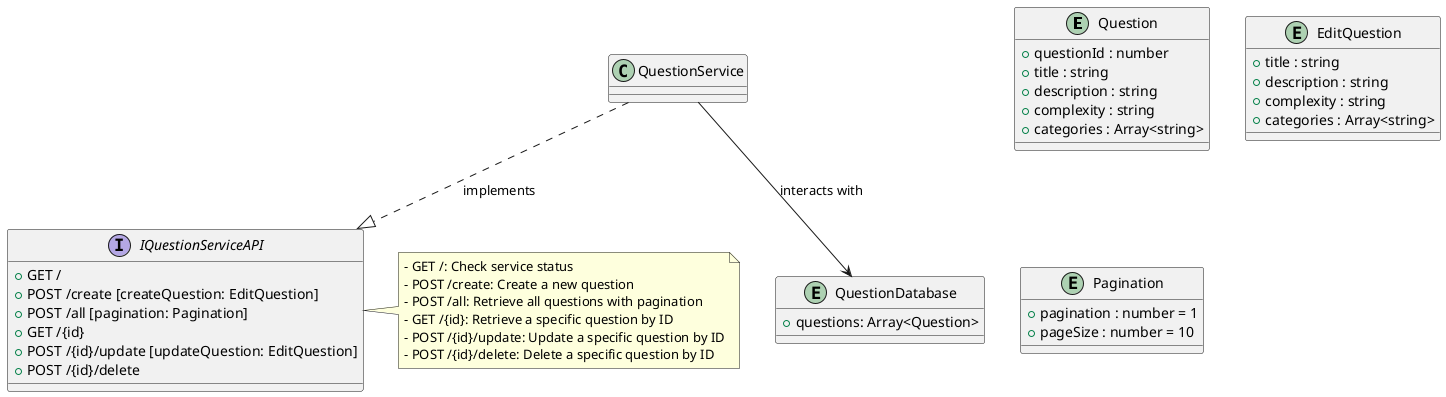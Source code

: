 @startuml Question Service

entity Question {
  + questionId : number
  + title : string
  + description : string
  + complexity : string
  + categories : Array<string>
}

entity EditQuestion {
  + title : string
  + description : string
  + complexity : string
  + categories : Array<string>
}

entity Pagination {
  + pagination : number = 1
  + pageSize : number = 10
}

interface IQuestionServiceAPI {
  + GET /
  + POST /create [createQuestion: EditQuestion]
  + POST /all [pagination: Pagination]
  + GET /{id}
  + POST /{id}/update [updateQuestion: EditQuestion]
  + POST /{id}/delete
}

note right of IQuestionServiceAPI
  - GET /: Check service status
  - POST /create: Create a new question
  - POST /all: Retrieve all questions with pagination
  - GET /{id}: Retrieve a specific question by ID
  - POST /{id}/update: Update a specific question by ID
  - POST /{id}/delete: Delete a specific question by ID
end note

class QuestionService {
}

entity QuestionDatabase {
  + questions: Array<Question>
}

QuestionService ..|> IQuestionServiceAPI : implements
QuestionService --> QuestionDatabase : interacts with

@enduml